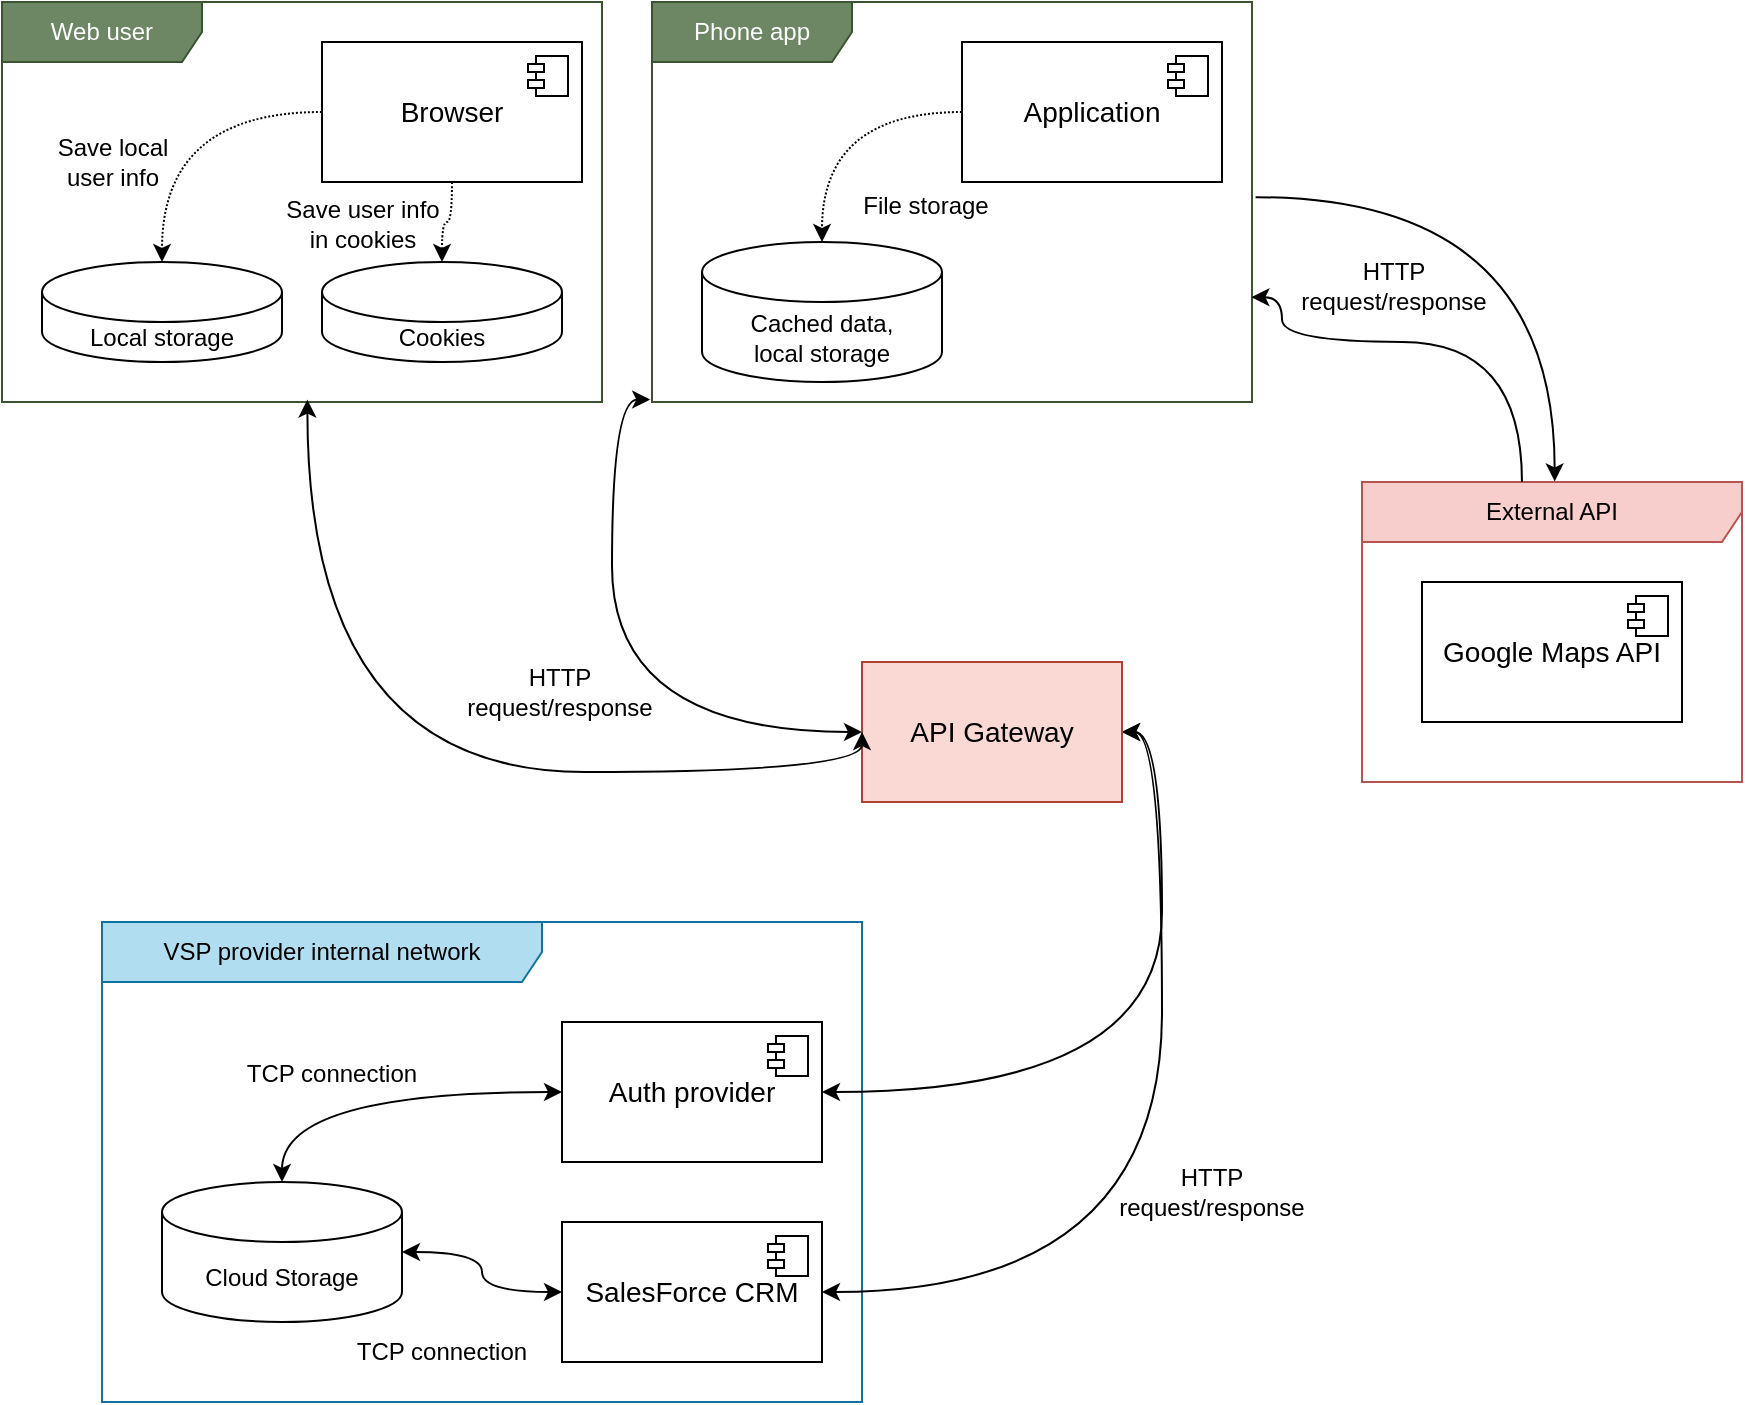 <mxfile version="25.0.1">
  <diagram name="Page-1" id="FJV9TEoHZtrLvyN_X3jG">
    <mxGraphModel dx="1154" dy="1441" grid="1" gridSize="10" guides="1" tooltips="1" connect="1" arrows="1" fold="1" page="1" pageScale="1" pageWidth="827" pageHeight="1169" math="0" shadow="0">
      <root>
        <mxCell id="0" />
        <mxCell id="1" parent="0" />
        <mxCell id="mEplCJTfRPDw75s_e4YN-2" value="Web user" style="shape=umlFrame;whiteSpace=wrap;html=1;pointerEvents=0;width=100;height=30;fillColor=#6d8764;strokeColor=#3A5431;fontColor=#ffffff;" vertex="1" parent="1">
          <mxGeometry x="80" y="100" width="300" height="200" as="geometry" />
        </mxCell>
        <mxCell id="mEplCJTfRPDw75s_e4YN-3" value="&lt;font style=&quot;font-size: 14px;&quot;&gt;Browser&lt;/font&gt;" style="html=1;dropTarget=0;whiteSpace=wrap;" vertex="1" parent="1">
          <mxGeometry x="240" y="120" width="130" height="70" as="geometry" />
        </mxCell>
        <mxCell id="mEplCJTfRPDw75s_e4YN-4" value="" style="shape=module;jettyWidth=8;jettyHeight=4;" vertex="1" parent="mEplCJTfRPDw75s_e4YN-3">
          <mxGeometry x="1" width="20" height="20" relative="1" as="geometry">
            <mxPoint x="-27" y="7" as="offset" />
          </mxGeometry>
        </mxCell>
        <mxCell id="mEplCJTfRPDw75s_e4YN-5" value="Local storage" style="shape=cylinder3;whiteSpace=wrap;html=1;boundedLbl=1;backgroundOutline=1;size=15;" vertex="1" parent="1">
          <mxGeometry x="100" y="230" width="120" height="50" as="geometry" />
        </mxCell>
        <mxCell id="mEplCJTfRPDw75s_e4YN-6" value="Cookies" style="shape=cylinder3;whiteSpace=wrap;html=1;boundedLbl=1;backgroundOutline=1;size=15;" vertex="1" parent="1">
          <mxGeometry x="240" y="230" width="120" height="50" as="geometry" />
        </mxCell>
        <mxCell id="mEplCJTfRPDw75s_e4YN-7" style="edgeStyle=orthogonalEdgeStyle;rounded=0;orthogonalLoop=1;jettySize=auto;html=1;exitX=0;exitY=0.5;exitDx=0;exitDy=0;entryX=0.5;entryY=0;entryDx=0;entryDy=0;entryPerimeter=0;curved=1;dashed=1;dashPattern=1 1;" edge="1" parent="1" source="mEplCJTfRPDw75s_e4YN-3" target="mEplCJTfRPDw75s_e4YN-5">
          <mxGeometry relative="1" as="geometry" />
        </mxCell>
        <mxCell id="mEplCJTfRPDw75s_e4YN-8" value="Save local&lt;div&gt;user&amp;nbsp;&lt;span style=&quot;background-color: initial;&quot;&gt;info&lt;/span&gt;&lt;/div&gt;" style="text;html=1;align=center;verticalAlign=middle;resizable=0;points=[];autosize=1;strokeColor=none;fillColor=none;" vertex="1" parent="1">
          <mxGeometry x="95" y="160" width="80" height="40" as="geometry" />
        </mxCell>
        <mxCell id="mEplCJTfRPDw75s_e4YN-9" style="edgeStyle=orthogonalEdgeStyle;rounded=0;orthogonalLoop=1;jettySize=auto;html=1;exitX=0.5;exitY=1;exitDx=0;exitDy=0;entryX=0.5;entryY=0;entryDx=0;entryDy=0;entryPerimeter=0;curved=1;dashed=1;dashPattern=1 1;" edge="1" parent="1" source="mEplCJTfRPDw75s_e4YN-3" target="mEplCJTfRPDw75s_e4YN-6">
          <mxGeometry relative="1" as="geometry" />
        </mxCell>
        <mxCell id="mEplCJTfRPDw75s_e4YN-10" value="Save user info&lt;div&gt;in cookies&lt;/div&gt;" style="text;html=1;align=center;verticalAlign=middle;resizable=0;points=[];autosize=1;strokeColor=none;fillColor=none;" vertex="1" parent="1">
          <mxGeometry x="210" y="191" width="100" height="40" as="geometry" />
        </mxCell>
        <mxCell id="mEplCJTfRPDw75s_e4YN-11" value="VSP provider internal network" style="shape=umlFrame;whiteSpace=wrap;html=1;pointerEvents=0;width=220;height=30;fillColor=#b1ddf0;strokeColor=#10739e;" vertex="1" parent="1">
          <mxGeometry x="130" y="560" width="380" height="240" as="geometry" />
        </mxCell>
        <mxCell id="mEplCJTfRPDw75s_e4YN-12" value="&lt;font style=&quot;font-size: 14px;&quot;&gt;SalesForce CRM&lt;/font&gt;" style="html=1;dropTarget=0;whiteSpace=wrap;" vertex="1" parent="1">
          <mxGeometry x="360" y="710" width="130" height="70" as="geometry" />
        </mxCell>
        <mxCell id="mEplCJTfRPDw75s_e4YN-13" value="" style="shape=module;jettyWidth=8;jettyHeight=4;" vertex="1" parent="mEplCJTfRPDw75s_e4YN-12">
          <mxGeometry x="1" width="20" height="20" relative="1" as="geometry">
            <mxPoint x="-27" y="7" as="offset" />
          </mxGeometry>
        </mxCell>
        <mxCell id="mEplCJTfRPDw75s_e4YN-14" value="Cloud Storage" style="shape=cylinder3;whiteSpace=wrap;html=1;boundedLbl=1;backgroundOutline=1;size=15;" vertex="1" parent="1">
          <mxGeometry x="160" y="690" width="120" height="70" as="geometry" />
        </mxCell>
        <mxCell id="mEplCJTfRPDw75s_e4YN-15" value="External API" style="shape=umlFrame;whiteSpace=wrap;html=1;pointerEvents=0;width=220;height=30;fillColor=#f8cecc;strokeColor=#b85450;" vertex="1" parent="1">
          <mxGeometry x="760" y="340" width="190" height="150" as="geometry" />
        </mxCell>
        <mxCell id="mEplCJTfRPDw75s_e4YN-16" value="&lt;font style=&quot;font-size: 14px;&quot;&gt;Google Maps API&lt;/font&gt;" style="html=1;dropTarget=0;whiteSpace=wrap;" vertex="1" parent="1">
          <mxGeometry x="790" y="390" width="130" height="70" as="geometry" />
        </mxCell>
        <mxCell id="mEplCJTfRPDw75s_e4YN-17" value="" style="shape=module;jettyWidth=8;jettyHeight=4;" vertex="1" parent="mEplCJTfRPDw75s_e4YN-16">
          <mxGeometry x="1" width="20" height="20" relative="1" as="geometry">
            <mxPoint x="-27" y="7" as="offset" />
          </mxGeometry>
        </mxCell>
        <mxCell id="mEplCJTfRPDw75s_e4YN-18" value="Phone app" style="shape=umlFrame;whiteSpace=wrap;html=1;pointerEvents=0;width=100;height=30;fillColor=#6d8764;strokeColor=#3A5431;fontColor=#ffffff;" vertex="1" parent="1">
          <mxGeometry x="405" y="100" width="300" height="200" as="geometry" />
        </mxCell>
        <mxCell id="mEplCJTfRPDw75s_e4YN-19" value="&lt;font style=&quot;font-size: 14px;&quot;&gt;Application&lt;/font&gt;" style="html=1;dropTarget=0;whiteSpace=wrap;" vertex="1" parent="1">
          <mxGeometry x="560" y="120" width="130" height="70" as="geometry" />
        </mxCell>
        <mxCell id="mEplCJTfRPDw75s_e4YN-20" value="" style="shape=module;jettyWidth=8;jettyHeight=4;" vertex="1" parent="mEplCJTfRPDw75s_e4YN-19">
          <mxGeometry x="1" width="20" height="20" relative="1" as="geometry">
            <mxPoint x="-27" y="7" as="offset" />
          </mxGeometry>
        </mxCell>
        <mxCell id="mEplCJTfRPDw75s_e4YN-32" style="edgeStyle=orthogonalEdgeStyle;rounded=0;orthogonalLoop=1;jettySize=auto;html=1;exitX=-0.003;exitY=0.994;exitDx=0;exitDy=0;exitPerimeter=0;entryX=0;entryY=0.5;entryDx=0;entryDy=0;curved=1;startArrow=classic;startFill=1;" edge="1" parent="1" source="mEplCJTfRPDw75s_e4YN-18" target="mEplCJTfRPDw75s_e4YN-23">
          <mxGeometry relative="1" as="geometry" />
        </mxCell>
        <mxCell id="mEplCJTfRPDw75s_e4YN-21" value="Cached data,&lt;div&gt;local storage&lt;/div&gt;" style="shape=cylinder3;whiteSpace=wrap;html=1;boundedLbl=1;backgroundOutline=1;size=15;" vertex="1" parent="1">
          <mxGeometry x="430" y="220" width="120" height="70" as="geometry" />
        </mxCell>
        <mxCell id="mEplCJTfRPDw75s_e4YN-22" style="edgeStyle=orthogonalEdgeStyle;rounded=0;orthogonalLoop=1;jettySize=auto;html=1;exitX=0;exitY=0.5;exitDx=0;exitDy=0;entryX=0.5;entryY=0;entryDx=0;entryDy=0;entryPerimeter=0;curved=1;dashed=1;dashPattern=1 1;" edge="1" parent="1" source="mEplCJTfRPDw75s_e4YN-19" target="mEplCJTfRPDw75s_e4YN-21">
          <mxGeometry relative="1" as="geometry" />
        </mxCell>
        <mxCell id="mEplCJTfRPDw75s_e4YN-29" style="edgeStyle=orthogonalEdgeStyle;rounded=0;orthogonalLoop=1;jettySize=auto;html=1;exitX=1;exitY=0.5;exitDx=0;exitDy=0;entryX=1;entryY=0.5;entryDx=0;entryDy=0;curved=1;startArrow=classic;startFill=1;" edge="1" parent="1" source="mEplCJTfRPDw75s_e4YN-23" target="mEplCJTfRPDw75s_e4YN-26">
          <mxGeometry relative="1" as="geometry" />
        </mxCell>
        <mxCell id="mEplCJTfRPDw75s_e4YN-30" style="edgeStyle=orthogonalEdgeStyle;rounded=0;orthogonalLoop=1;jettySize=auto;html=1;exitX=1;exitY=0.5;exitDx=0;exitDy=0;entryX=1;entryY=0.5;entryDx=0;entryDy=0;curved=1;startArrow=classic;startFill=1;" edge="1" parent="1" source="mEplCJTfRPDw75s_e4YN-23" target="mEplCJTfRPDw75s_e4YN-12">
          <mxGeometry relative="1" as="geometry" />
        </mxCell>
        <mxCell id="mEplCJTfRPDw75s_e4YN-23" value="&lt;font style=&quot;font-size: 14px;&quot;&gt;API Gateway&lt;/font&gt;" style="html=1;dropTarget=0;whiteSpace=wrap;fillColor=#fad9d5;strokeColor=#ae4132;" vertex="1" parent="1">
          <mxGeometry x="510" y="430" width="130" height="70" as="geometry" />
        </mxCell>
        <mxCell id="mEplCJTfRPDw75s_e4YN-25" style="edgeStyle=orthogonalEdgeStyle;rounded=0;orthogonalLoop=1;jettySize=auto;html=1;exitX=0;exitY=0.5;exitDx=0;exitDy=0;entryX=1;entryY=0.5;entryDx=0;entryDy=0;entryPerimeter=0;curved=1;startArrow=classic;startFill=1;" edge="1" parent="1" source="mEplCJTfRPDw75s_e4YN-12" target="mEplCJTfRPDw75s_e4YN-14">
          <mxGeometry relative="1" as="geometry" />
        </mxCell>
        <mxCell id="mEplCJTfRPDw75s_e4YN-26" value="&lt;font style=&quot;font-size: 14px;&quot;&gt;Auth provider&lt;/font&gt;" style="html=1;dropTarget=0;whiteSpace=wrap;" vertex="1" parent="1">
          <mxGeometry x="360" y="610" width="130" height="70" as="geometry" />
        </mxCell>
        <mxCell id="mEplCJTfRPDw75s_e4YN-27" value="" style="shape=module;jettyWidth=8;jettyHeight=4;" vertex="1" parent="mEplCJTfRPDw75s_e4YN-26">
          <mxGeometry x="1" width="20" height="20" relative="1" as="geometry">
            <mxPoint x="-27" y="7" as="offset" />
          </mxGeometry>
        </mxCell>
        <mxCell id="mEplCJTfRPDw75s_e4YN-28" style="edgeStyle=orthogonalEdgeStyle;rounded=0;orthogonalLoop=1;jettySize=auto;html=1;exitX=0;exitY=0.5;exitDx=0;exitDy=0;entryX=0.5;entryY=0;entryDx=0;entryDy=0;entryPerimeter=0;curved=1;startArrow=classic;startFill=1;" edge="1" parent="1" source="mEplCJTfRPDw75s_e4YN-26" target="mEplCJTfRPDw75s_e4YN-14">
          <mxGeometry relative="1" as="geometry" />
        </mxCell>
        <mxCell id="mEplCJTfRPDw75s_e4YN-31" style="edgeStyle=orthogonalEdgeStyle;rounded=0;orthogonalLoop=1;jettySize=auto;html=1;exitX=0.509;exitY=0.994;exitDx=0;exitDy=0;exitPerimeter=0;entryX=0;entryY=0.5;entryDx=0;entryDy=0;curved=1;startArrow=classic;startFill=1;" edge="1" parent="1" source="mEplCJTfRPDw75s_e4YN-2" target="mEplCJTfRPDw75s_e4YN-23">
          <mxGeometry relative="1" as="geometry">
            <mxPoint x="180" y="370" as="targetPoint" />
            <Array as="points">
              <mxPoint x="233" y="485" />
            </Array>
          </mxGeometry>
        </mxCell>
        <mxCell id="mEplCJTfRPDw75s_e4YN-33" value="" style="endArrow=classic;html=1;rounded=0;entryX=0.507;entryY=-0.002;entryDx=0;entryDy=0;entryPerimeter=0;exitX=1.006;exitY=0.488;exitDx=0;exitDy=0;exitPerimeter=0;edgeStyle=orthogonalEdgeStyle;curved=1;" edge="1" parent="1" source="mEplCJTfRPDw75s_e4YN-18" target="mEplCJTfRPDw75s_e4YN-15">
          <mxGeometry width="50" height="50" relative="1" as="geometry">
            <mxPoint x="530" y="360" as="sourcePoint" />
            <mxPoint x="580" y="310" as="targetPoint" />
          </mxGeometry>
        </mxCell>
        <mxCell id="mEplCJTfRPDw75s_e4YN-34" value="HTTP request/response" style="text;html=1;align=center;verticalAlign=middle;whiteSpace=wrap;rounded=0;" vertex="1" parent="1">
          <mxGeometry x="304" y="430" width="110" height="30" as="geometry" />
        </mxCell>
        <mxCell id="mEplCJTfRPDw75s_e4YN-36" value="" style="endArrow=classic;html=1;rounded=0;entryX=0.999;entryY=0.738;entryDx=0;entryDy=0;entryPerimeter=0;edgeStyle=orthogonalEdgeStyle;curved=1;exitX=0.421;exitY=0;exitDx=0;exitDy=0;exitPerimeter=0;" edge="1" parent="1" source="mEplCJTfRPDw75s_e4YN-15" target="mEplCJTfRPDw75s_e4YN-18">
          <mxGeometry width="50" height="50" relative="1" as="geometry">
            <mxPoint x="800" y="170" as="sourcePoint" />
            <mxPoint x="866" y="350" as="targetPoint" />
            <Array as="points">
              <mxPoint x="840" y="270" />
              <mxPoint x="720" y="270" />
              <mxPoint x="720" y="248" />
            </Array>
          </mxGeometry>
        </mxCell>
        <mxCell id="mEplCJTfRPDw75s_e4YN-37" value="HTTP request/response" style="text;html=1;align=center;verticalAlign=middle;whiteSpace=wrap;rounded=0;" vertex="1" parent="1">
          <mxGeometry x="630" y="680" width="110" height="30" as="geometry" />
        </mxCell>
        <mxCell id="mEplCJTfRPDw75s_e4YN-38" value="HTTP request/response" style="text;html=1;align=center;verticalAlign=middle;whiteSpace=wrap;rounded=0;" vertex="1" parent="1">
          <mxGeometry x="721" y="227" width="110" height="30" as="geometry" />
        </mxCell>
        <mxCell id="mEplCJTfRPDw75s_e4YN-39" value="TCP connection" style="text;html=1;align=center;verticalAlign=middle;whiteSpace=wrap;rounded=0;" vertex="1" parent="1">
          <mxGeometry x="190" y="621" width="110" height="30" as="geometry" />
        </mxCell>
        <mxCell id="mEplCJTfRPDw75s_e4YN-40" value="TCP connection" style="text;html=1;align=center;verticalAlign=middle;whiteSpace=wrap;rounded=0;" vertex="1" parent="1">
          <mxGeometry x="245" y="760" width="110" height="30" as="geometry" />
        </mxCell>
        <mxCell id="mEplCJTfRPDw75s_e4YN-41" value="File storage" style="text;html=1;align=center;verticalAlign=middle;whiteSpace=wrap;rounded=0;" vertex="1" parent="1">
          <mxGeometry x="487" y="187" width="110" height="30" as="geometry" />
        </mxCell>
      </root>
    </mxGraphModel>
  </diagram>
</mxfile>
